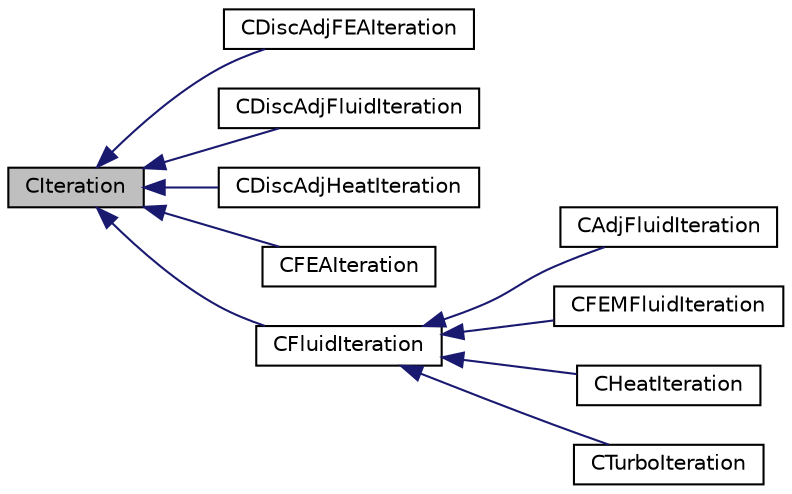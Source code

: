 digraph "CIteration"
{
 // LATEX_PDF_SIZE
  edge [fontname="Helvetica",fontsize="10",labelfontname="Helvetica",labelfontsize="10"];
  node [fontname="Helvetica",fontsize="10",shape=record];
  rankdir="LR";
  Node1 [label="CIteration",height=0.2,width=0.4,color="black", fillcolor="grey75", style="filled", fontcolor="black",tooltip="Parent class for defining a single iteration of a physics problem."];
  Node1 -> Node2 [dir="back",color="midnightblue",fontsize="10",style="solid",fontname="Helvetica"];
  Node2 [label="CDiscAdjFEAIteration",height=0.2,width=0.4,color="black", fillcolor="white", style="filled",URL="$classCDiscAdjFEAIteration.html",tooltip="Class for driving an iteration of the discrete adjoint FEM system."];
  Node1 -> Node3 [dir="back",color="midnightblue",fontsize="10",style="solid",fontname="Helvetica"];
  Node3 [label="CDiscAdjFluidIteration",height=0.2,width=0.4,color="black", fillcolor="white", style="filled",URL="$classCDiscAdjFluidIteration.html",tooltip="Class for driving an iteration of the discrete adjoint fluid system."];
  Node1 -> Node4 [dir="back",color="midnightblue",fontsize="10",style="solid",fontname="Helvetica"];
  Node4 [label="CDiscAdjHeatIteration",height=0.2,width=0.4,color="black", fillcolor="white", style="filled",URL="$classCDiscAdjHeatIteration.html",tooltip="Class for driving an iteration of the discrete adjoint heat equation."];
  Node1 -> Node5 [dir="back",color="midnightblue",fontsize="10",style="solid",fontname="Helvetica"];
  Node5 [label="CFEAIteration",height=0.2,width=0.4,color="black", fillcolor="white", style="filled",URL="$classCFEAIteration.html",tooltip="Class for driving an iteration of structural analysis."];
  Node1 -> Node6 [dir="back",color="midnightblue",fontsize="10",style="solid",fontname="Helvetica"];
  Node6 [label="CFluidIteration",height=0.2,width=0.4,color="black", fillcolor="white", style="filled",URL="$classCFluidIteration.html",tooltip="Class for driving an iteration of the fluid system."];
  Node6 -> Node7 [dir="back",color="midnightblue",fontsize="10",style="solid",fontname="Helvetica"];
  Node7 [label="CAdjFluidIteration",height=0.2,width=0.4,color="black", fillcolor="white", style="filled",URL="$classCAdjFluidIteration.html",tooltip="Class for driving an iteration of the adjoint fluid system."];
  Node6 -> Node8 [dir="back",color="midnightblue",fontsize="10",style="solid",fontname="Helvetica"];
  Node8 [label="CFEMFluidIteration",height=0.2,width=0.4,color="black", fillcolor="white", style="filled",URL="$classCFEMFluidIteration.html",tooltip="Class for driving an iteration of the finite element flow system."];
  Node6 -> Node9 [dir="back",color="midnightblue",fontsize="10",style="solid",fontname="Helvetica"];
  Node9 [label="CHeatIteration",height=0.2,width=0.4,color="black", fillcolor="white", style="filled",URL="$classCHeatIteration.html",tooltip="Class for driving an iteration of the heat system."];
  Node6 -> Node10 [dir="back",color="midnightblue",fontsize="10",style="solid",fontname="Helvetica"];
  Node10 [label="CTurboIteration",height=0.2,width=0.4,color="black", fillcolor="white", style="filled",URL="$classCTurboIteration.html",tooltip="Class for driving an iteration for turbomachinery simulation."];
}
